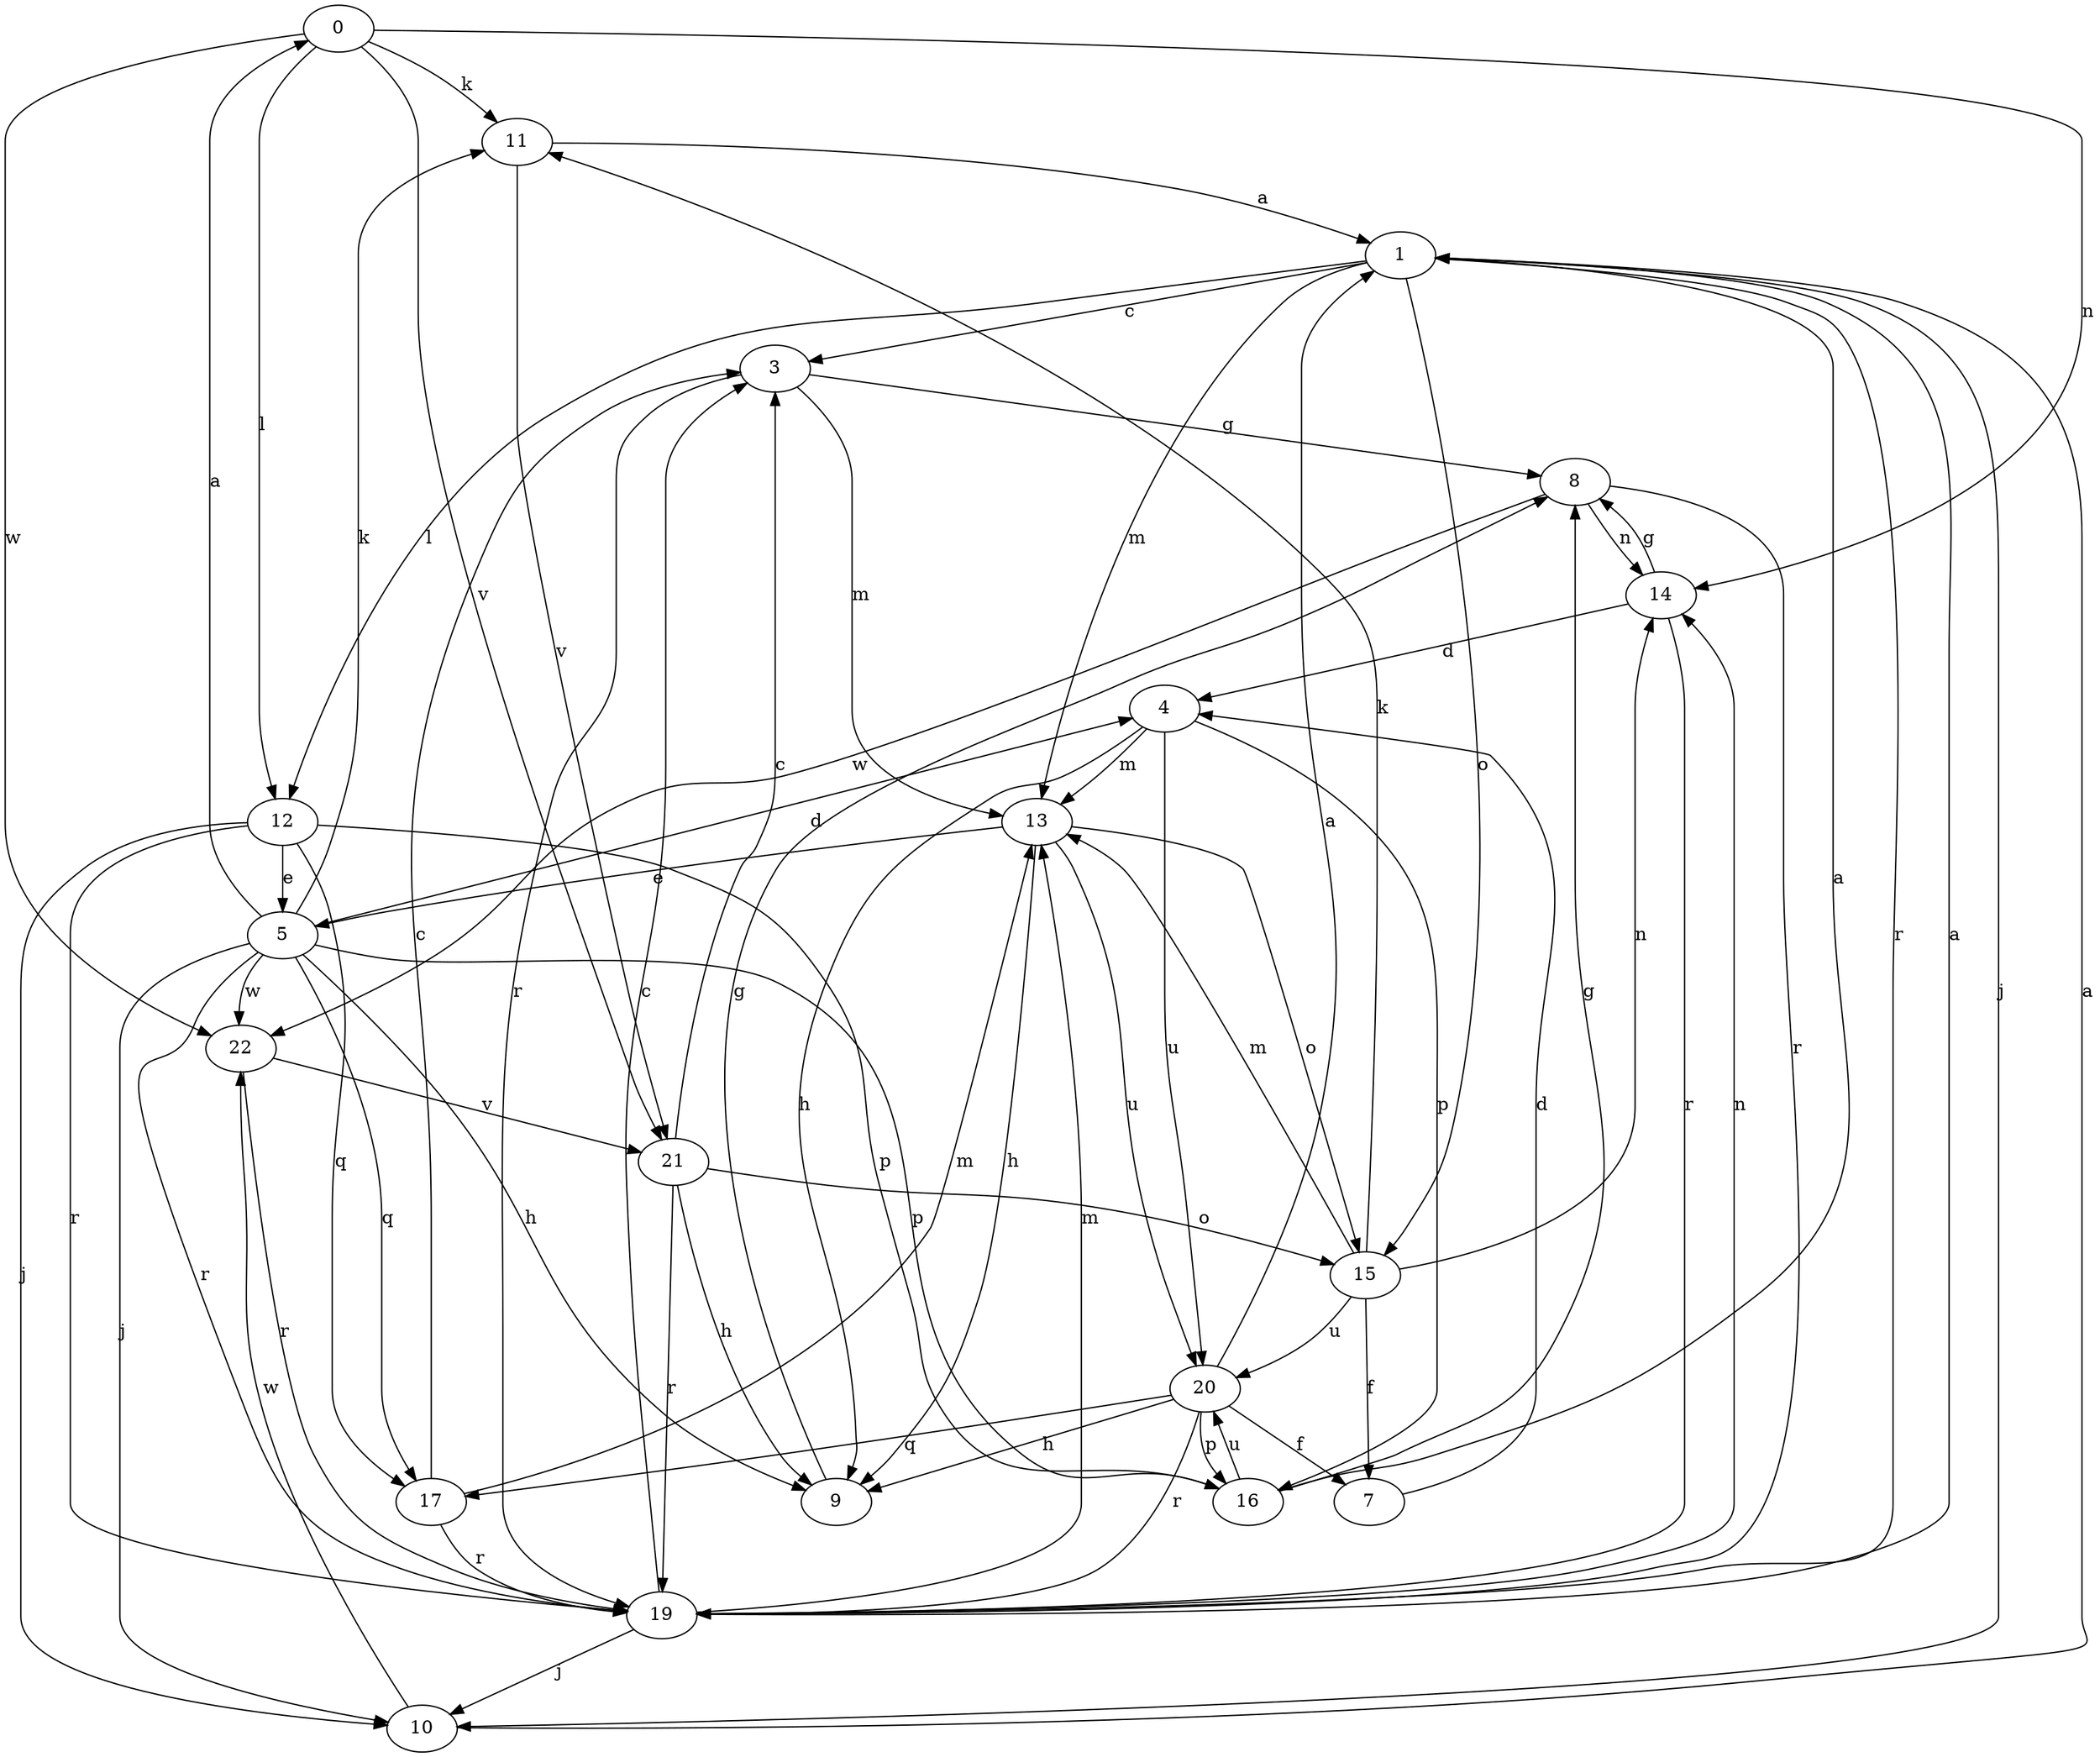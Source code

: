 strict digraph  {
0;
1;
3;
4;
5;
7;
8;
9;
10;
11;
12;
13;
14;
15;
16;
17;
19;
20;
21;
22;
0 -> 11  [label=k];
0 -> 12  [label=l];
0 -> 14  [label=n];
0 -> 21  [label=v];
0 -> 22  [label=w];
1 -> 3  [label=c];
1 -> 10  [label=j];
1 -> 12  [label=l];
1 -> 13  [label=m];
1 -> 15  [label=o];
1 -> 19  [label=r];
3 -> 8  [label=g];
3 -> 13  [label=m];
3 -> 19  [label=r];
4 -> 9  [label=h];
4 -> 13  [label=m];
4 -> 16  [label=p];
4 -> 20  [label=u];
5 -> 0  [label=a];
5 -> 4  [label=d];
5 -> 9  [label=h];
5 -> 10  [label=j];
5 -> 11  [label=k];
5 -> 16  [label=p];
5 -> 17  [label=q];
5 -> 19  [label=r];
5 -> 22  [label=w];
7 -> 4  [label=d];
8 -> 14  [label=n];
8 -> 19  [label=r];
8 -> 22  [label=w];
9 -> 8  [label=g];
10 -> 1  [label=a];
10 -> 22  [label=w];
11 -> 1  [label=a];
11 -> 21  [label=v];
12 -> 5  [label=e];
12 -> 10  [label=j];
12 -> 16  [label=p];
12 -> 17  [label=q];
12 -> 19  [label=r];
13 -> 5  [label=e];
13 -> 9  [label=h];
13 -> 15  [label=o];
13 -> 20  [label=u];
14 -> 4  [label=d];
14 -> 8  [label=g];
14 -> 19  [label=r];
15 -> 7  [label=f];
15 -> 11  [label=k];
15 -> 13  [label=m];
15 -> 14  [label=n];
15 -> 20  [label=u];
16 -> 1  [label=a];
16 -> 8  [label=g];
16 -> 20  [label=u];
17 -> 3  [label=c];
17 -> 13  [label=m];
17 -> 19  [label=r];
19 -> 1  [label=a];
19 -> 3  [label=c];
19 -> 10  [label=j];
19 -> 13  [label=m];
19 -> 14  [label=n];
20 -> 1  [label=a];
20 -> 7  [label=f];
20 -> 9  [label=h];
20 -> 16  [label=p];
20 -> 17  [label=q];
20 -> 19  [label=r];
21 -> 3  [label=c];
21 -> 9  [label=h];
21 -> 15  [label=o];
21 -> 19  [label=r];
22 -> 19  [label=r];
22 -> 21  [label=v];
}
